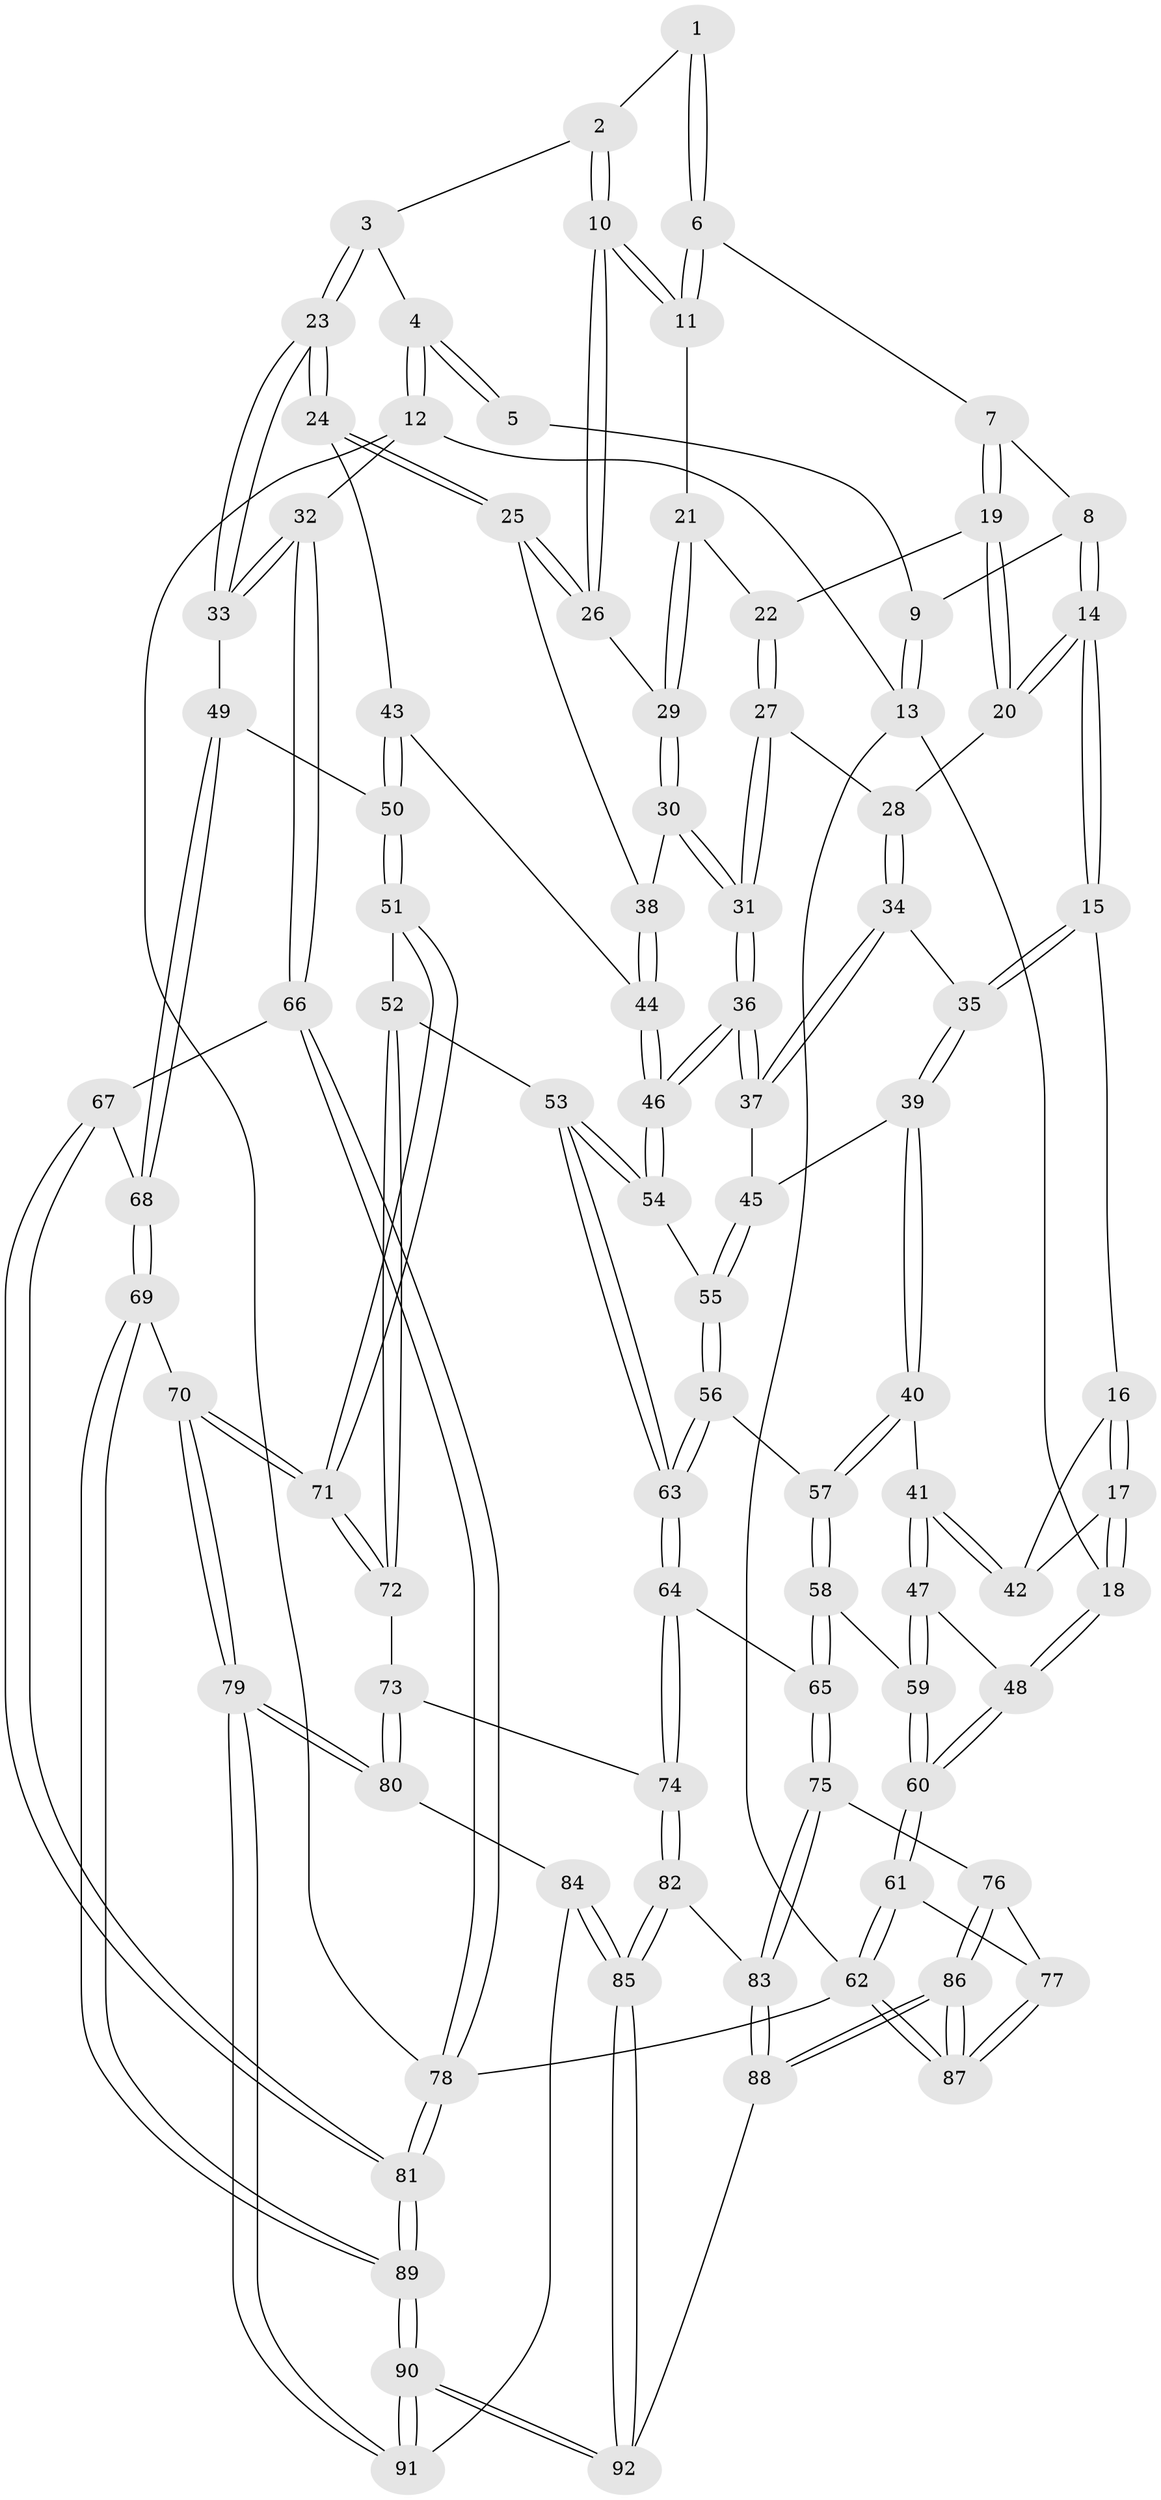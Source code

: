 // coarse degree distribution, {3: 0.32608695652173914, 4: 0.6086956521739131, 6: 0.021739130434782608, 2: 0.021739130434782608, 5: 0.021739130434782608}
// Generated by graph-tools (version 1.1) at 2025/38/03/04/25 23:38:23]
// undirected, 92 vertices, 227 edges
graph export_dot {
  node [color=gray90,style=filled];
  1 [pos="+0.5029690286345512+0"];
  2 [pos="+0.6283387887293526+0.08900923469175194"];
  3 [pos="+1+0"];
  4 [pos="+1+0"];
  5 [pos="+0.4881195889486184+0"];
  6 [pos="+0.4879978679045913+0.1167164484691987"];
  7 [pos="+0.3846183312773597+0.12579051080796547"];
  8 [pos="+0.14851959566420128+0"];
  9 [pos="+0.13584625280764037+0"];
  10 [pos="+0.5715098289535028+0.19349624863811746"];
  11 [pos="+0.5221880656653012+0.16574246082607338"];
  12 [pos="+1+0"];
  13 [pos="+0+0"];
  14 [pos="+0.2149653329421417+0.22395048567281384"];
  15 [pos="+0.197618877394421+0.2482556596198069"];
  16 [pos="+0.18177751096328404+0.2590161594741166"];
  17 [pos="+0+0.16176248598372395"];
  18 [pos="+0+0.11857026311450188"];
  19 [pos="+0.36598236954310276+0.16911325357884055"];
  20 [pos="+0.2711736683489656+0.22946605167164158"];
  21 [pos="+0.43130521513407094+0.2354735758386685"];
  22 [pos="+0.41737563488951024+0.23394949816857402"];
  23 [pos="+0.7739520433495423+0.2921315899068454"];
  24 [pos="+0.7302633762864965+0.28797895714000976"];
  25 [pos="+0.6148912387544122+0.2530620069109227"];
  26 [pos="+0.6044933932013818+0.24142220044046692"];
  27 [pos="+0.36726337101674883+0.272651790200744"];
  28 [pos="+0.31889742433310786+0.2654330098229995"];
  29 [pos="+0.44826425394818087+0.28102863615166096"];
  30 [pos="+0.44140810203417336+0.34649007093590106"];
  31 [pos="+0.4283075588938494+0.36678503883423835"];
  32 [pos="+1+0.5172958173959351"];
  33 [pos="+0.8343968190171012+0.42415057592444133"];
  34 [pos="+0.32988945926348284+0.3425021085692106"];
  35 [pos="+0.27214352699193184+0.36817503302498533"];
  36 [pos="+0.42287071233202406+0.3949708555065756"];
  37 [pos="+0.4186674051942638+0.3946100314764961"];
  38 [pos="+0.6035063237045466+0.2651235286040616"];
  39 [pos="+0.2686906189066019+0.4125146841201472"];
  40 [pos="+0.17185734919088472+0.43255330037627265"];
  41 [pos="+0.11654338684050958+0.40885775133732327"];
  42 [pos="+0.1349620559863845+0.34594375220016294"];
  43 [pos="+0.5887996474699837+0.43277832250958975"];
  44 [pos="+0.52520197063638+0.4130870142373828"];
  45 [pos="+0.29123889239110407+0.4319441752946303"];
  46 [pos="+0.45366627322409986+0.440450411349215"];
  47 [pos="+0.09200223476170138+0.4235701739345055"];
  48 [pos="+0+0.39479742368449383"];
  49 [pos="+0.7453054534012631+0.5309540206930282"];
  50 [pos="+0.6521506209858428+0.5625068673059487"];
  51 [pos="+0.6216271195426164+0.585977051395408"];
  52 [pos="+0.5149916317878981+0.610685495804593"];
  53 [pos="+0.4967437270612394+0.6094692180727493"];
  54 [pos="+0.45068154299977803+0.5080110480863744"];
  55 [pos="+0.29767574115732626+0.5161171311814285"];
  56 [pos="+0.26472199696725107+0.5524147312276075"];
  57 [pos="+0.2397543219256812+0.5594196517742802"];
  58 [pos="+0.1586265697125173+0.6429762984180294"];
  59 [pos="+0.10208073618370132+0.6276404855171953"];
  60 [pos="+0+0.7235956210246"];
  61 [pos="+0+0.7317265486567054"];
  62 [pos="+0+1"];
  63 [pos="+0.4193794629657091+0.6875454814559158"];
  64 [pos="+0.41062870146498603+0.7058418009908284"];
  65 [pos="+0.2213125457275221+0.7418743703633671"];
  66 [pos="+1+0.5805297366246402"];
  67 [pos="+0.9011054208658646+0.7379850770773749"];
  68 [pos="+0.8312331504797875+0.76050399836712"];
  69 [pos="+0.7977285429497604+0.8008477975052619"];
  70 [pos="+0.7674361387326601+0.8060023223949043"];
  71 [pos="+0.6978890477079798+0.7680485432849076"];
  72 [pos="+0.6011991013749483+0.7781981318942985"];
  73 [pos="+0.5824835739527413+0.7990477665090499"];
  74 [pos="+0.42471820143215+0.7566726666104377"];
  75 [pos="+0.21567000111529827+0.7641714960862577"];
  76 [pos="+0.143930523726471+0.8074221015121082"];
  77 [pos="+0.13423780308092892+0.8103860574300616"];
  78 [pos="+1+1"];
  79 [pos="+0.6735486201042105+0.9188182913944418"];
  80 [pos="+0.5756362420942852+0.8366966421343913"];
  81 [pos="+1+1"];
  82 [pos="+0.42467798531668616+0.8422734079009133"];
  83 [pos="+0.25702653238879575+0.8793744592646652"];
  84 [pos="+0.48464224305016695+0.9078372675554822"];
  85 [pos="+0.4625617111057837+0.9162851691349995"];
  86 [pos="+0.1699137210073476+1"];
  87 [pos="+0+1"];
  88 [pos="+0.19380368651319174+1"];
  89 [pos="+1+1"];
  90 [pos="+0.6739222035306555+1"];
  91 [pos="+0.6697582625282699+0.9310353193971421"];
  92 [pos="+0.4204347773319725+1"];
  1 -- 2;
  1 -- 6;
  1 -- 6;
  2 -- 3;
  2 -- 10;
  2 -- 10;
  3 -- 4;
  3 -- 23;
  3 -- 23;
  4 -- 5;
  4 -- 5;
  4 -- 12;
  4 -- 12;
  5 -- 9;
  6 -- 7;
  6 -- 11;
  6 -- 11;
  7 -- 8;
  7 -- 19;
  7 -- 19;
  8 -- 9;
  8 -- 14;
  8 -- 14;
  9 -- 13;
  9 -- 13;
  10 -- 11;
  10 -- 11;
  10 -- 26;
  10 -- 26;
  11 -- 21;
  12 -- 13;
  12 -- 32;
  12 -- 78;
  13 -- 18;
  13 -- 62;
  14 -- 15;
  14 -- 15;
  14 -- 20;
  14 -- 20;
  15 -- 16;
  15 -- 35;
  15 -- 35;
  16 -- 17;
  16 -- 17;
  16 -- 42;
  17 -- 18;
  17 -- 18;
  17 -- 42;
  18 -- 48;
  18 -- 48;
  19 -- 20;
  19 -- 20;
  19 -- 22;
  20 -- 28;
  21 -- 22;
  21 -- 29;
  21 -- 29;
  22 -- 27;
  22 -- 27;
  23 -- 24;
  23 -- 24;
  23 -- 33;
  23 -- 33;
  24 -- 25;
  24 -- 25;
  24 -- 43;
  25 -- 26;
  25 -- 26;
  25 -- 38;
  26 -- 29;
  27 -- 28;
  27 -- 31;
  27 -- 31;
  28 -- 34;
  28 -- 34;
  29 -- 30;
  29 -- 30;
  30 -- 31;
  30 -- 31;
  30 -- 38;
  31 -- 36;
  31 -- 36;
  32 -- 33;
  32 -- 33;
  32 -- 66;
  32 -- 66;
  33 -- 49;
  34 -- 35;
  34 -- 37;
  34 -- 37;
  35 -- 39;
  35 -- 39;
  36 -- 37;
  36 -- 37;
  36 -- 46;
  36 -- 46;
  37 -- 45;
  38 -- 44;
  38 -- 44;
  39 -- 40;
  39 -- 40;
  39 -- 45;
  40 -- 41;
  40 -- 57;
  40 -- 57;
  41 -- 42;
  41 -- 42;
  41 -- 47;
  41 -- 47;
  43 -- 44;
  43 -- 50;
  43 -- 50;
  44 -- 46;
  44 -- 46;
  45 -- 55;
  45 -- 55;
  46 -- 54;
  46 -- 54;
  47 -- 48;
  47 -- 59;
  47 -- 59;
  48 -- 60;
  48 -- 60;
  49 -- 50;
  49 -- 68;
  49 -- 68;
  50 -- 51;
  50 -- 51;
  51 -- 52;
  51 -- 71;
  51 -- 71;
  52 -- 53;
  52 -- 72;
  52 -- 72;
  53 -- 54;
  53 -- 54;
  53 -- 63;
  53 -- 63;
  54 -- 55;
  55 -- 56;
  55 -- 56;
  56 -- 57;
  56 -- 63;
  56 -- 63;
  57 -- 58;
  57 -- 58;
  58 -- 59;
  58 -- 65;
  58 -- 65;
  59 -- 60;
  59 -- 60;
  60 -- 61;
  60 -- 61;
  61 -- 62;
  61 -- 62;
  61 -- 77;
  62 -- 87;
  62 -- 87;
  62 -- 78;
  63 -- 64;
  63 -- 64;
  64 -- 65;
  64 -- 74;
  64 -- 74;
  65 -- 75;
  65 -- 75;
  66 -- 67;
  66 -- 78;
  66 -- 78;
  67 -- 68;
  67 -- 81;
  67 -- 81;
  68 -- 69;
  68 -- 69;
  69 -- 70;
  69 -- 89;
  69 -- 89;
  70 -- 71;
  70 -- 71;
  70 -- 79;
  70 -- 79;
  71 -- 72;
  71 -- 72;
  72 -- 73;
  73 -- 74;
  73 -- 80;
  73 -- 80;
  74 -- 82;
  74 -- 82;
  75 -- 76;
  75 -- 83;
  75 -- 83;
  76 -- 77;
  76 -- 86;
  76 -- 86;
  77 -- 87;
  77 -- 87;
  78 -- 81;
  78 -- 81;
  79 -- 80;
  79 -- 80;
  79 -- 91;
  79 -- 91;
  80 -- 84;
  81 -- 89;
  81 -- 89;
  82 -- 83;
  82 -- 85;
  82 -- 85;
  83 -- 88;
  83 -- 88;
  84 -- 85;
  84 -- 85;
  84 -- 91;
  85 -- 92;
  85 -- 92;
  86 -- 87;
  86 -- 87;
  86 -- 88;
  86 -- 88;
  88 -- 92;
  89 -- 90;
  89 -- 90;
  90 -- 91;
  90 -- 91;
  90 -- 92;
  90 -- 92;
}
